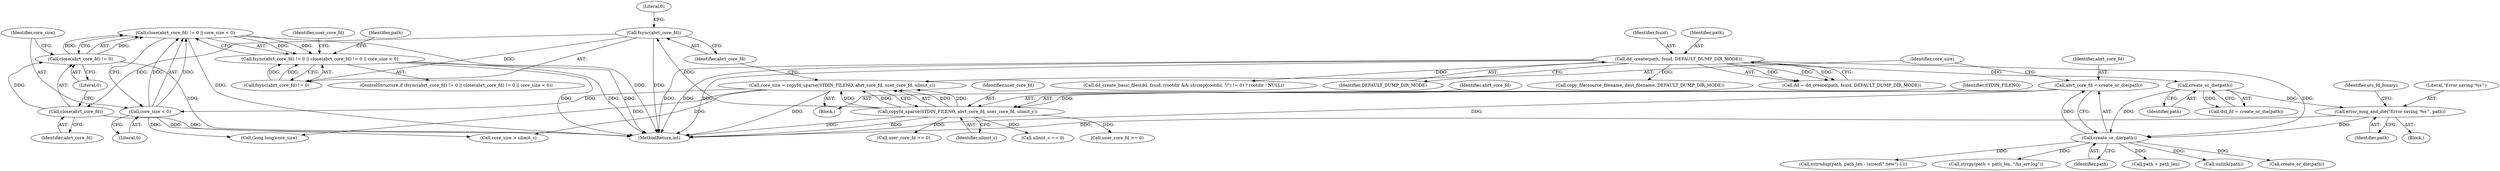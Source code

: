 digraph "0_abrt_80408e9e24a1c10f85fd969e1853e0f192157f92_0@API" {
"1000905" [label="(Call,close(abrt_core_fd) != 0 || core_size < 0)"];
"1000906" [label="(Call,close(abrt_core_fd) != 0)"];
"1000907" [label="(Call,close(abrt_core_fd))"];
"1000902" [label="(Call,fsync(abrt_core_fd))"];
"1000894" [label="(Call,copyfd_sparse(STDIN_FILENO, abrt_core_fd, user_core_fd, ulimit_c))"];
"1000887" [label="(Call,abrt_core_fd = create_or_die(path))"];
"1000889" [label="(Call,create_or_die(path))"];
"1000881" [label="(Call,error_msg_and_die(\"Error saving '%s'\", path))"];
"1000855" [label="(Call,create_or_die(path))"];
"1000617" [label="(Call,dd_create(path, fsuid, DEFAULT_DUMP_DIR_MODE))"];
"1000910" [label="(Call,core_size < 0)"];
"1000892" [label="(Call,core_size = copyfd_sparse(STDIN_FILENO, abrt_core_fd, user_core_fd, ulimit_c))"];
"1000900" [label="(Call,fsync(abrt_core_fd) != 0 || close(abrt_core_fd) != 0 || core_size < 0)"];
"1000889" [label="(Call,create_or_die(path))"];
"1000885" [label="(Identifier,src_fd_binary)"];
"1000618" [label="(Identifier,path)"];
"1001043" [label="(Call,xstrndup(path, path_len - (sizeof(\".new\")-1)))"];
"1000903" [label="(Identifier,abrt_core_fd)"];
"1000901" [label="(Call,fsync(abrt_core_fd) != 0)"];
"1000882" [label="(Literal,\"Error saving '%s'\")"];
"1000912" [label="(Literal,0)"];
"1000894" [label="(Call,copyfd_sparse(STDIN_FILENO, abrt_core_fd, user_core_fd, ulimit_c))"];
"1000896" [label="(Identifier,abrt_core_fd)"];
"1000623" [label="(Block,)"];
"1000855" [label="(Call,create_or_die(path))"];
"1000999" [label="(Call,strcpy(path + path_len, \"/hs_err.log\"))"];
"1000890" [label="(Identifier,path)"];
"1000904" [label="(Literal,0)"];
"1000898" [label="(Identifier,ulimit_c)"];
"1000907" [label="(Call,close(abrt_core_fd))"];
"1000617" [label="(Call,dd_create(path, fsuid, DEFAULT_DUMP_DIR_MODE))"];
"1000883" [label="(Identifier,path)"];
"1000629" [label="(Call,dd_create_basic_files(dd, fsuid, (rootdir && strcmp(rootdir, \"/\") != 0) ? rootdir : NULL))"];
"1000900" [label="(Call,fsync(abrt_core_fd) != 0 || close(abrt_core_fd) != 0 || core_size < 0)"];
"1000905" [label="(Call,close(abrt_core_fd) != 0 || core_size < 0)"];
"1000933" [label="(Identifier,user_core_fd)"];
"1000895" [label="(Identifier,STDIN_FILENO)"];
"1001168" [label="(MethodReturn,int)"];
"1001000" [label="(Call,path + path_len)"];
"1000899" [label="(ControlStructure,if (fsync(abrt_core_fd) != 0 || close(abrt_core_fd) != 0 || core_size < 0))"];
"1000914" [label="(Call,unlink(path))"];
"1000620" [label="(Identifier,DEFAULT_DUMP_DIR_MODE)"];
"1000910" [label="(Call,core_size < 0)"];
"1000932" [label="(Call,user_core_fd >= 0)"];
"1000680" [label="(Call,copy_file(source_filename, dest_filename, DEFAULT_DUMP_DIR_MODE))"];
"1000915" [label="(Identifier,path)"];
"1000887" [label="(Call,abrt_core_fd = create_or_die(path))"];
"1001007" [label="(Call,create_or_die(path))"];
"1000615" [label="(Call,dd = dd_create(path, fsuid, DEFAULT_DUMP_DIR_MODE))"];
"1000897" [label="(Identifier,user_core_fd)"];
"1000888" [label="(Identifier,abrt_core_fd)"];
"1000856" [label="(Identifier,path)"];
"1000878" [label="(Block,)"];
"1000919" [label="(Call,user_core_fd >= 0)"];
"1000619" [label="(Identifier,fsuid)"];
"1000902" [label="(Call,fsync(abrt_core_fd))"];
"1000906" [label="(Call,close(abrt_core_fd) != 0)"];
"1000911" [label="(Identifier,core_size)"];
"1000892" [label="(Call,core_size = copyfd_sparse(STDIN_FILENO, abrt_core_fd, user_core_fd, ulimit_c))"];
"1000881" [label="(Call,error_msg_and_die(\"Error saving '%s'\", path))"];
"1000946" [label="(Call,ulimit_c == 0)"];
"1000909" [label="(Literal,0)"];
"1000893" [label="(Identifier,core_size)"];
"1000949" [label="(Call,core_size > ulimit_c)"];
"1001069" [label="(Call,(long long)core_size)"];
"1000908" [label="(Identifier,abrt_core_fd)"];
"1000853" [label="(Call,dst_fd = create_or_die(path))"];
"1000905" -> "1000900"  [label="AST: "];
"1000905" -> "1000906"  [label="CFG: "];
"1000905" -> "1000910"  [label="CFG: "];
"1000906" -> "1000905"  [label="AST: "];
"1000910" -> "1000905"  [label="AST: "];
"1000900" -> "1000905"  [label="CFG: "];
"1000905" -> "1001168"  [label="DDG: "];
"1000905" -> "1001168"  [label="DDG: "];
"1000905" -> "1000900"  [label="DDG: "];
"1000905" -> "1000900"  [label="DDG: "];
"1000906" -> "1000905"  [label="DDG: "];
"1000906" -> "1000905"  [label="DDG: "];
"1000910" -> "1000905"  [label="DDG: "];
"1000910" -> "1000905"  [label="DDG: "];
"1000906" -> "1000909"  [label="CFG: "];
"1000907" -> "1000906"  [label="AST: "];
"1000909" -> "1000906"  [label="AST: "];
"1000911" -> "1000906"  [label="CFG: "];
"1000906" -> "1001168"  [label="DDG: "];
"1000907" -> "1000906"  [label="DDG: "];
"1000907" -> "1000908"  [label="CFG: "];
"1000908" -> "1000907"  [label="AST: "];
"1000909" -> "1000907"  [label="CFG: "];
"1000907" -> "1001168"  [label="DDG: "];
"1000902" -> "1000907"  [label="DDG: "];
"1000902" -> "1000901"  [label="AST: "];
"1000902" -> "1000903"  [label="CFG: "];
"1000903" -> "1000902"  [label="AST: "];
"1000904" -> "1000902"  [label="CFG: "];
"1000902" -> "1001168"  [label="DDG: "];
"1000902" -> "1000901"  [label="DDG: "];
"1000894" -> "1000902"  [label="DDG: "];
"1000894" -> "1000892"  [label="AST: "];
"1000894" -> "1000898"  [label="CFG: "];
"1000895" -> "1000894"  [label="AST: "];
"1000896" -> "1000894"  [label="AST: "];
"1000897" -> "1000894"  [label="AST: "];
"1000898" -> "1000894"  [label="AST: "];
"1000892" -> "1000894"  [label="CFG: "];
"1000894" -> "1001168"  [label="DDG: "];
"1000894" -> "1001168"  [label="DDG: "];
"1000894" -> "1000892"  [label="DDG: "];
"1000894" -> "1000892"  [label="DDG: "];
"1000894" -> "1000892"  [label="DDG: "];
"1000894" -> "1000892"  [label="DDG: "];
"1000887" -> "1000894"  [label="DDG: "];
"1000894" -> "1000919"  [label="DDG: "];
"1000894" -> "1000932"  [label="DDG: "];
"1000894" -> "1000946"  [label="DDG: "];
"1000887" -> "1000623"  [label="AST: "];
"1000887" -> "1000889"  [label="CFG: "];
"1000888" -> "1000887"  [label="AST: "];
"1000889" -> "1000887"  [label="AST: "];
"1000893" -> "1000887"  [label="CFG: "];
"1000887" -> "1001168"  [label="DDG: "];
"1000889" -> "1000887"  [label="DDG: "];
"1000889" -> "1000890"  [label="CFG: "];
"1000890" -> "1000889"  [label="AST: "];
"1000881" -> "1000889"  [label="DDG: "];
"1000617" -> "1000889"  [label="DDG: "];
"1000855" -> "1000889"  [label="DDG: "];
"1000889" -> "1000914"  [label="DDG: "];
"1000889" -> "1000999"  [label="DDG: "];
"1000889" -> "1001000"  [label="DDG: "];
"1000889" -> "1001007"  [label="DDG: "];
"1000889" -> "1001043"  [label="DDG: "];
"1000881" -> "1000878"  [label="AST: "];
"1000881" -> "1000883"  [label="CFG: "];
"1000882" -> "1000881"  [label="AST: "];
"1000883" -> "1000881"  [label="AST: "];
"1000885" -> "1000881"  [label="CFG: "];
"1000881" -> "1001168"  [label="DDG: "];
"1000855" -> "1000881"  [label="DDG: "];
"1000855" -> "1000853"  [label="AST: "];
"1000855" -> "1000856"  [label="CFG: "];
"1000856" -> "1000855"  [label="AST: "];
"1000853" -> "1000855"  [label="CFG: "];
"1000855" -> "1000853"  [label="DDG: "];
"1000617" -> "1000855"  [label="DDG: "];
"1000617" -> "1000615"  [label="AST: "];
"1000617" -> "1000620"  [label="CFG: "];
"1000618" -> "1000617"  [label="AST: "];
"1000619" -> "1000617"  [label="AST: "];
"1000620" -> "1000617"  [label="AST: "];
"1000615" -> "1000617"  [label="CFG: "];
"1000617" -> "1001168"  [label="DDG: "];
"1000617" -> "1001168"  [label="DDG: "];
"1000617" -> "1001168"  [label="DDG: "];
"1000617" -> "1000615"  [label="DDG: "];
"1000617" -> "1000615"  [label="DDG: "];
"1000617" -> "1000615"  [label="DDG: "];
"1000617" -> "1000629"  [label="DDG: "];
"1000617" -> "1000680"  [label="DDG: "];
"1000910" -> "1000912"  [label="CFG: "];
"1000911" -> "1000910"  [label="AST: "];
"1000912" -> "1000910"  [label="AST: "];
"1000892" -> "1000910"  [label="DDG: "];
"1000910" -> "1000949"  [label="DDG: "];
"1000910" -> "1001069"  [label="DDG: "];
"1000892" -> "1000623"  [label="AST: "];
"1000893" -> "1000892"  [label="AST: "];
"1000903" -> "1000892"  [label="CFG: "];
"1000892" -> "1001168"  [label="DDG: "];
"1000892" -> "1000949"  [label="DDG: "];
"1000892" -> "1001069"  [label="DDG: "];
"1000900" -> "1000899"  [label="AST: "];
"1000900" -> "1000901"  [label="CFG: "];
"1000901" -> "1000900"  [label="AST: "];
"1000915" -> "1000900"  [label="CFG: "];
"1000933" -> "1000900"  [label="CFG: "];
"1000900" -> "1001168"  [label="DDG: "];
"1000900" -> "1001168"  [label="DDG: "];
"1000900" -> "1001168"  [label="DDG: "];
"1000901" -> "1000900"  [label="DDG: "];
"1000901" -> "1000900"  [label="DDG: "];
}
